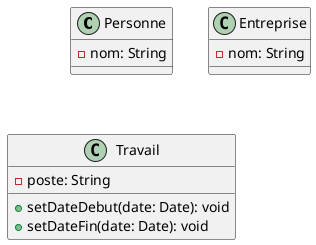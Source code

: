 @startuml
class Personne {
  - nom: String
}

class Entreprise {
  - nom: String
}

class Travail {
  - poste: String
  + setDateDebut(date: Date): void
  + setDateFin(date: Date): void
}

@enduml